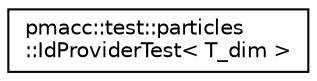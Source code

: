 digraph "Graphical Class Hierarchy"
{
 // LATEX_PDF_SIZE
  edge [fontname="Helvetica",fontsize="10",labelfontname="Helvetica",labelfontsize="10"];
  node [fontname="Helvetica",fontsize="10",shape=record];
  rankdir="LR";
  Node0 [label="pmacc::test::particles\l::IdProviderTest\< T_dim \>",height=0.2,width=0.4,color="black", fillcolor="white", style="filled",URL="$structpmacc_1_1test_1_1particles_1_1_id_provider_test.html",tooltip=" "];
}
